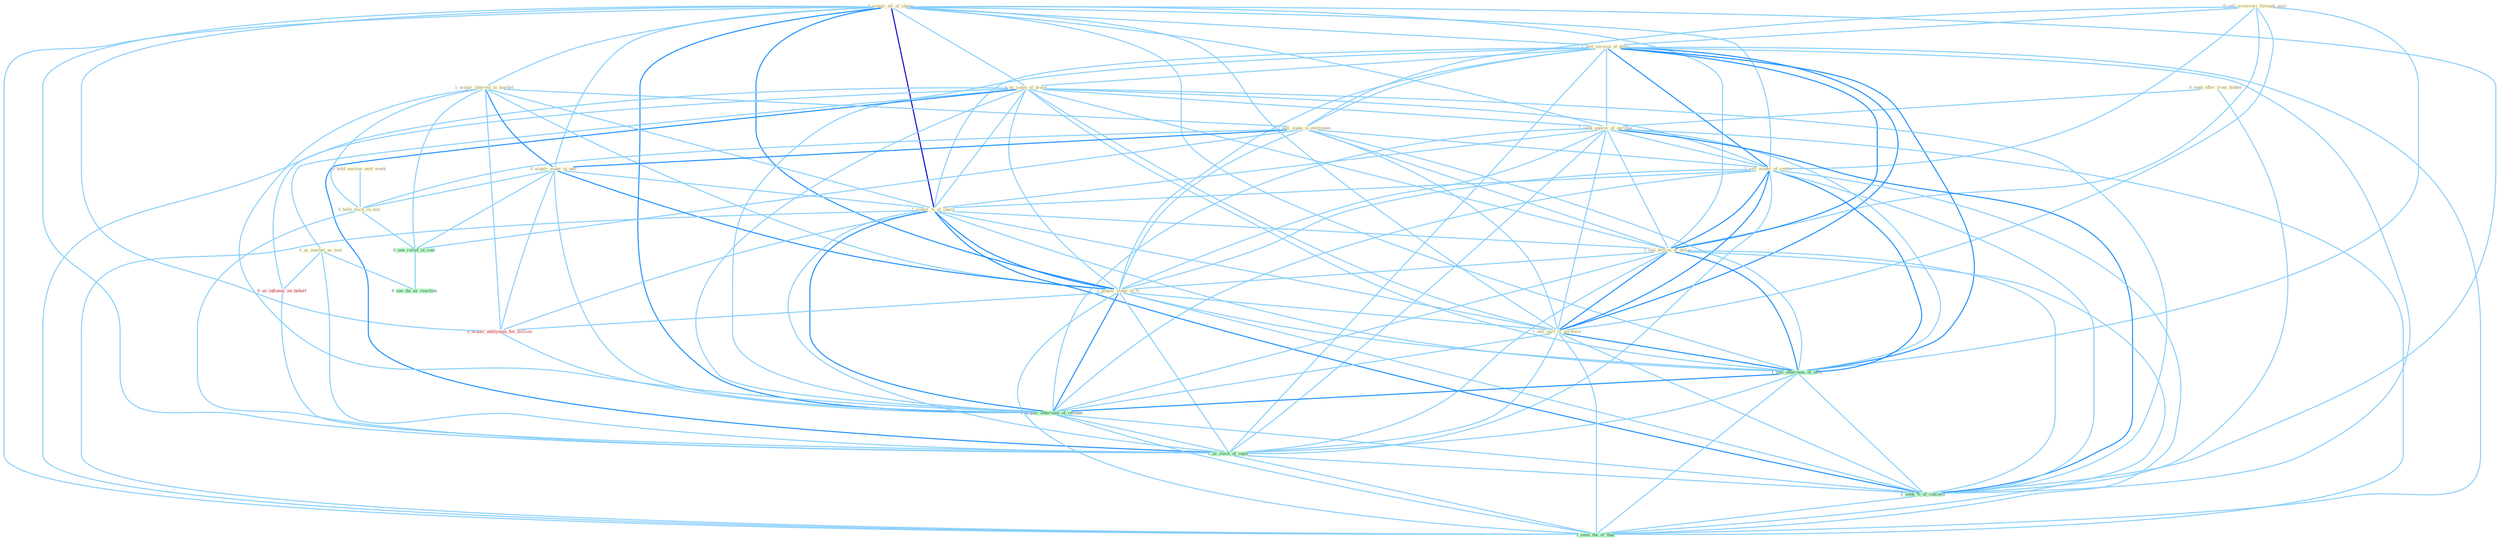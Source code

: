 Graph G{ 
    node
    [shape=polygon,style=filled,width=.5,height=.06,color="#BDFCC9",fixedsize=true,fontsize=4,
    fontcolor="#2f4f4f"];
    {node
    [color="#ffffe0", fontcolor="#8b7d6b"] "1_acquir_all_of_share " "0_sell_accessori_through_mail " "0_seek_offer_from_bidder " "1_sell_version_of_devic " "1_us_some_of_proce " "0_hold_auction_next_week " "1_acquir_interest_in_market " "1_sell_stake_in_entitynam " "0_us_market_as_tool " "0_acquir_stake_in_unit " "1_seek_approv_of_purchas " "1_sell_model_of_center " "1_acquir_%_of_share " "1_sell_billion_of_dollar " "0_hold_stock_in_mix " "1_acquir_stake_of_% " "1_sell_part_of_portfolio "}
{node [color="#fff0f5", fontcolor="#b22222"] "0_acquir_entitynam_for_million " "0_us_influenc_on_behalf "}
edge [color="#B0E2FF"];

	"1_acquir_all_of_share " -- "1_sell_version_of_devic " [w="1", color="#87cefa" ];
	"1_acquir_all_of_share " -- "1_us_some_of_proce " [w="1", color="#87cefa" ];
	"1_acquir_all_of_share " -- "1_acquir_interest_in_market " [w="1", color="#87cefa" ];
	"1_acquir_all_of_share " -- "0_acquir_stake_in_unit " [w="1", color="#87cefa" ];
	"1_acquir_all_of_share " -- "1_seek_approv_of_purchas " [w="1", color="#87cefa" ];
	"1_acquir_all_of_share " -- "1_sell_model_of_center " [w="1", color="#87cefa" ];
	"1_acquir_all_of_share " -- "1_acquir_%_of_share " [w="3", color="#0000cd" , len=0.6];
	"1_acquir_all_of_share " -- "1_sell_billion_of_dollar " [w="1", color="#87cefa" ];
	"1_acquir_all_of_share " -- "1_acquir_stake_of_% " [w="2", color="#1e90ff" , len=0.8];
	"1_acquir_all_of_share " -- "1_sell_part_of_portfolio " [w="1", color="#87cefa" ];
	"1_acquir_all_of_share " -- "0_acquir_entitynam_for_million " [w="1", color="#87cefa" ];
	"1_acquir_all_of_share " -- "1_sell_othernum_of_offic " [w="1", color="#87cefa" ];
	"1_acquir_all_of_share " -- "1_acquir_othernum_of_restaur " [w="2", color="#1e90ff" , len=0.8];
	"1_acquir_all_of_share " -- "1_us_stock_of_capit " [w="1", color="#87cefa" ];
	"1_acquir_all_of_share " -- "1_seek_%_of_concern " [w="1", color="#87cefa" ];
	"1_acquir_all_of_share " -- "1_seen_the_of_that " [w="1", color="#87cefa" ];
	"0_sell_accessori_through_mail " -- "1_sell_version_of_devic " [w="1", color="#87cefa" ];
	"0_sell_accessori_through_mail " -- "1_sell_stake_in_entitynam " [w="1", color="#87cefa" ];
	"0_sell_accessori_through_mail " -- "1_sell_model_of_center " [w="1", color="#87cefa" ];
	"0_sell_accessori_through_mail " -- "1_sell_billion_of_dollar " [w="1", color="#87cefa" ];
	"0_sell_accessori_through_mail " -- "1_sell_part_of_portfolio " [w="1", color="#87cefa" ];
	"0_sell_accessori_through_mail " -- "1_sell_othernum_of_offic " [w="1", color="#87cefa" ];
	"0_seek_offer_from_bidder " -- "1_seek_approv_of_purchas " [w="1", color="#87cefa" ];
	"0_seek_offer_from_bidder " -- "1_seek_%_of_concern " [w="1", color="#87cefa" ];
	"1_sell_version_of_devic " -- "1_us_some_of_proce " [w="1", color="#87cefa" ];
	"1_sell_version_of_devic " -- "1_sell_stake_in_entitynam " [w="1", color="#87cefa" ];
	"1_sell_version_of_devic " -- "1_seek_approv_of_purchas " [w="1", color="#87cefa" ];
	"1_sell_version_of_devic " -- "1_sell_model_of_center " [w="2", color="#1e90ff" , len=0.8];
	"1_sell_version_of_devic " -- "1_acquir_%_of_share " [w="1", color="#87cefa" ];
	"1_sell_version_of_devic " -- "1_sell_billion_of_dollar " [w="2", color="#1e90ff" , len=0.8];
	"1_sell_version_of_devic " -- "1_acquir_stake_of_% " [w="1", color="#87cefa" ];
	"1_sell_version_of_devic " -- "1_sell_part_of_portfolio " [w="2", color="#1e90ff" , len=0.8];
	"1_sell_version_of_devic " -- "1_sell_othernum_of_offic " [w="2", color="#1e90ff" , len=0.8];
	"1_sell_version_of_devic " -- "1_acquir_othernum_of_restaur " [w="1", color="#87cefa" ];
	"1_sell_version_of_devic " -- "1_us_stock_of_capit " [w="1", color="#87cefa" ];
	"1_sell_version_of_devic " -- "1_seek_%_of_concern " [w="1", color="#87cefa" ];
	"1_sell_version_of_devic " -- "1_seen_the_of_that " [w="1", color="#87cefa" ];
	"1_us_some_of_proce " -- "0_us_market_as_tool " [w="1", color="#87cefa" ];
	"1_us_some_of_proce " -- "1_seek_approv_of_purchas " [w="1", color="#87cefa" ];
	"1_us_some_of_proce " -- "1_sell_model_of_center " [w="1", color="#87cefa" ];
	"1_us_some_of_proce " -- "1_acquir_%_of_share " [w="1", color="#87cefa" ];
	"1_us_some_of_proce " -- "1_sell_billion_of_dollar " [w="1", color="#87cefa" ];
	"1_us_some_of_proce " -- "1_acquir_stake_of_% " [w="1", color="#87cefa" ];
	"1_us_some_of_proce " -- "1_sell_part_of_portfolio " [w="1", color="#87cefa" ];
	"1_us_some_of_proce " -- "1_sell_othernum_of_offic " [w="1", color="#87cefa" ];
	"1_us_some_of_proce " -- "0_us_influenc_on_behalf " [w="1", color="#87cefa" ];
	"1_us_some_of_proce " -- "1_acquir_othernum_of_restaur " [w="1", color="#87cefa" ];
	"1_us_some_of_proce " -- "1_us_stock_of_capit " [w="2", color="#1e90ff" , len=0.8];
	"1_us_some_of_proce " -- "1_seek_%_of_concern " [w="1", color="#87cefa" ];
	"1_us_some_of_proce " -- "1_seen_the_of_that " [w="1", color="#87cefa" ];
	"0_hold_auction_next_week " -- "0_hold_stock_in_mix " [w="1", color="#87cefa" ];
	"1_acquir_interest_in_market " -- "1_sell_stake_in_entitynam " [w="1", color="#87cefa" ];
	"1_acquir_interest_in_market " -- "0_acquir_stake_in_unit " [w="2", color="#1e90ff" , len=0.8];
	"1_acquir_interest_in_market " -- "1_acquir_%_of_share " [w="1", color="#87cefa" ];
	"1_acquir_interest_in_market " -- "0_hold_stock_in_mix " [w="1", color="#87cefa" ];
	"1_acquir_interest_in_market " -- "1_acquir_stake_of_% " [w="1", color="#87cefa" ];
	"1_acquir_interest_in_market " -- "0_acquir_entitynam_for_million " [w="1", color="#87cefa" ];
	"1_acquir_interest_in_market " -- "0_see_relief_in_cost " [w="1", color="#87cefa" ];
	"1_acquir_interest_in_market " -- "1_acquir_othernum_of_restaur " [w="1", color="#87cefa" ];
	"1_sell_stake_in_entitynam " -- "0_acquir_stake_in_unit " [w="2", color="#1e90ff" , len=0.8];
	"1_sell_stake_in_entitynam " -- "1_sell_model_of_center " [w="1", color="#87cefa" ];
	"1_sell_stake_in_entitynam " -- "1_sell_billion_of_dollar " [w="1", color="#87cefa" ];
	"1_sell_stake_in_entitynam " -- "0_hold_stock_in_mix " [w="1", color="#87cefa" ];
	"1_sell_stake_in_entitynam " -- "1_acquir_stake_of_% " [w="1", color="#87cefa" ];
	"1_sell_stake_in_entitynam " -- "1_sell_part_of_portfolio " [w="1", color="#87cefa" ];
	"1_sell_stake_in_entitynam " -- "1_sell_othernum_of_offic " [w="1", color="#87cefa" ];
	"1_sell_stake_in_entitynam " -- "0_see_relief_in_cost " [w="1", color="#87cefa" ];
	"0_us_market_as_tool " -- "0_us_influenc_on_behalf " [w="1", color="#87cefa" ];
	"0_us_market_as_tool " -- "0_see_thi_as_reaction " [w="1", color="#87cefa" ];
	"0_us_market_as_tool " -- "1_us_stock_of_capit " [w="1", color="#87cefa" ];
	"0_acquir_stake_in_unit " -- "1_acquir_%_of_share " [w="1", color="#87cefa" ];
	"0_acquir_stake_in_unit " -- "0_hold_stock_in_mix " [w="1", color="#87cefa" ];
	"0_acquir_stake_in_unit " -- "1_acquir_stake_of_% " [w="2", color="#1e90ff" , len=0.8];
	"0_acquir_stake_in_unit " -- "0_acquir_entitynam_for_million " [w="1", color="#87cefa" ];
	"0_acquir_stake_in_unit " -- "0_see_relief_in_cost " [w="1", color="#87cefa" ];
	"0_acquir_stake_in_unit " -- "1_acquir_othernum_of_restaur " [w="1", color="#87cefa" ];
	"1_seek_approv_of_purchas " -- "1_sell_model_of_center " [w="1", color="#87cefa" ];
	"1_seek_approv_of_purchas " -- "1_acquir_%_of_share " [w="1", color="#87cefa" ];
	"1_seek_approv_of_purchas " -- "1_sell_billion_of_dollar " [w="1", color="#87cefa" ];
	"1_seek_approv_of_purchas " -- "1_acquir_stake_of_% " [w="1", color="#87cefa" ];
	"1_seek_approv_of_purchas " -- "1_sell_part_of_portfolio " [w="1", color="#87cefa" ];
	"1_seek_approv_of_purchas " -- "1_sell_othernum_of_offic " [w="1", color="#87cefa" ];
	"1_seek_approv_of_purchas " -- "1_acquir_othernum_of_restaur " [w="1", color="#87cefa" ];
	"1_seek_approv_of_purchas " -- "1_us_stock_of_capit " [w="1", color="#87cefa" ];
	"1_seek_approv_of_purchas " -- "1_seek_%_of_concern " [w="2", color="#1e90ff" , len=0.8];
	"1_seek_approv_of_purchas " -- "1_seen_the_of_that " [w="1", color="#87cefa" ];
	"1_sell_model_of_center " -- "1_acquir_%_of_share " [w="1", color="#87cefa" ];
	"1_sell_model_of_center " -- "1_sell_billion_of_dollar " [w="2", color="#1e90ff" , len=0.8];
	"1_sell_model_of_center " -- "1_acquir_stake_of_% " [w="1", color="#87cefa" ];
	"1_sell_model_of_center " -- "1_sell_part_of_portfolio " [w="2", color="#1e90ff" , len=0.8];
	"1_sell_model_of_center " -- "1_sell_othernum_of_offic " [w="2", color="#1e90ff" , len=0.8];
	"1_sell_model_of_center " -- "1_acquir_othernum_of_restaur " [w="1", color="#87cefa" ];
	"1_sell_model_of_center " -- "1_us_stock_of_capit " [w="1", color="#87cefa" ];
	"1_sell_model_of_center " -- "1_seek_%_of_concern " [w="1", color="#87cefa" ];
	"1_sell_model_of_center " -- "1_seen_the_of_that " [w="1", color="#87cefa" ];
	"1_acquir_%_of_share " -- "1_sell_billion_of_dollar " [w="1", color="#87cefa" ];
	"1_acquir_%_of_share " -- "1_acquir_stake_of_% " [w="2", color="#1e90ff" , len=0.8];
	"1_acquir_%_of_share " -- "1_sell_part_of_portfolio " [w="1", color="#87cefa" ];
	"1_acquir_%_of_share " -- "0_acquir_entitynam_for_million " [w="1", color="#87cefa" ];
	"1_acquir_%_of_share " -- "1_sell_othernum_of_offic " [w="1", color="#87cefa" ];
	"1_acquir_%_of_share " -- "1_acquir_othernum_of_restaur " [w="2", color="#1e90ff" , len=0.8];
	"1_acquir_%_of_share " -- "1_us_stock_of_capit " [w="1", color="#87cefa" ];
	"1_acquir_%_of_share " -- "1_seek_%_of_concern " [w="2", color="#1e90ff" , len=0.8];
	"1_acquir_%_of_share " -- "1_seen_the_of_that " [w="1", color="#87cefa" ];
	"1_sell_billion_of_dollar " -- "1_acquir_stake_of_% " [w="1", color="#87cefa" ];
	"1_sell_billion_of_dollar " -- "1_sell_part_of_portfolio " [w="2", color="#1e90ff" , len=0.8];
	"1_sell_billion_of_dollar " -- "1_sell_othernum_of_offic " [w="2", color="#1e90ff" , len=0.8];
	"1_sell_billion_of_dollar " -- "1_acquir_othernum_of_restaur " [w="1", color="#87cefa" ];
	"1_sell_billion_of_dollar " -- "1_us_stock_of_capit " [w="1", color="#87cefa" ];
	"1_sell_billion_of_dollar " -- "1_seek_%_of_concern " [w="1", color="#87cefa" ];
	"1_sell_billion_of_dollar " -- "1_seen_the_of_that " [w="1", color="#87cefa" ];
	"0_hold_stock_in_mix " -- "0_see_relief_in_cost " [w="1", color="#87cefa" ];
	"0_hold_stock_in_mix " -- "1_us_stock_of_capit " [w="1", color="#87cefa" ];
	"1_acquir_stake_of_% " -- "1_sell_part_of_portfolio " [w="1", color="#87cefa" ];
	"1_acquir_stake_of_% " -- "0_acquir_entitynam_for_million " [w="1", color="#87cefa" ];
	"1_acquir_stake_of_% " -- "1_sell_othernum_of_offic " [w="1", color="#87cefa" ];
	"1_acquir_stake_of_% " -- "1_acquir_othernum_of_restaur " [w="2", color="#1e90ff" , len=0.8];
	"1_acquir_stake_of_% " -- "1_us_stock_of_capit " [w="1", color="#87cefa" ];
	"1_acquir_stake_of_% " -- "1_seek_%_of_concern " [w="1", color="#87cefa" ];
	"1_acquir_stake_of_% " -- "1_seen_the_of_that " [w="1", color="#87cefa" ];
	"1_sell_part_of_portfolio " -- "1_sell_othernum_of_offic " [w="2", color="#1e90ff" , len=0.8];
	"1_sell_part_of_portfolio " -- "1_acquir_othernum_of_restaur " [w="1", color="#87cefa" ];
	"1_sell_part_of_portfolio " -- "1_us_stock_of_capit " [w="1", color="#87cefa" ];
	"1_sell_part_of_portfolio " -- "1_seek_%_of_concern " [w="1", color="#87cefa" ];
	"1_sell_part_of_portfolio " -- "1_seen_the_of_that " [w="1", color="#87cefa" ];
	"0_acquir_entitynam_for_million " -- "1_acquir_othernum_of_restaur " [w="1", color="#87cefa" ];
	"1_sell_othernum_of_offic " -- "1_acquir_othernum_of_restaur " [w="2", color="#1e90ff" , len=0.8];
	"1_sell_othernum_of_offic " -- "1_us_stock_of_capit " [w="1", color="#87cefa" ];
	"1_sell_othernum_of_offic " -- "1_seek_%_of_concern " [w="1", color="#87cefa" ];
	"1_sell_othernum_of_offic " -- "1_seen_the_of_that " [w="1", color="#87cefa" ];
	"0_us_influenc_on_behalf " -- "1_us_stock_of_capit " [w="1", color="#87cefa" ];
	"0_see_relief_in_cost " -- "0_see_thi_as_reaction " [w="1", color="#87cefa" ];
	"1_acquir_othernum_of_restaur " -- "1_us_stock_of_capit " [w="1", color="#87cefa" ];
	"1_acquir_othernum_of_restaur " -- "1_seek_%_of_concern " [w="1", color="#87cefa" ];
	"1_acquir_othernum_of_restaur " -- "1_seen_the_of_that " [w="1", color="#87cefa" ];
	"1_us_stock_of_capit " -- "1_seek_%_of_concern " [w="1", color="#87cefa" ];
	"1_us_stock_of_capit " -- "1_seen_the_of_that " [w="1", color="#87cefa" ];
	"1_seek_%_of_concern " -- "1_seen_the_of_that " [w="1", color="#87cefa" ];
}